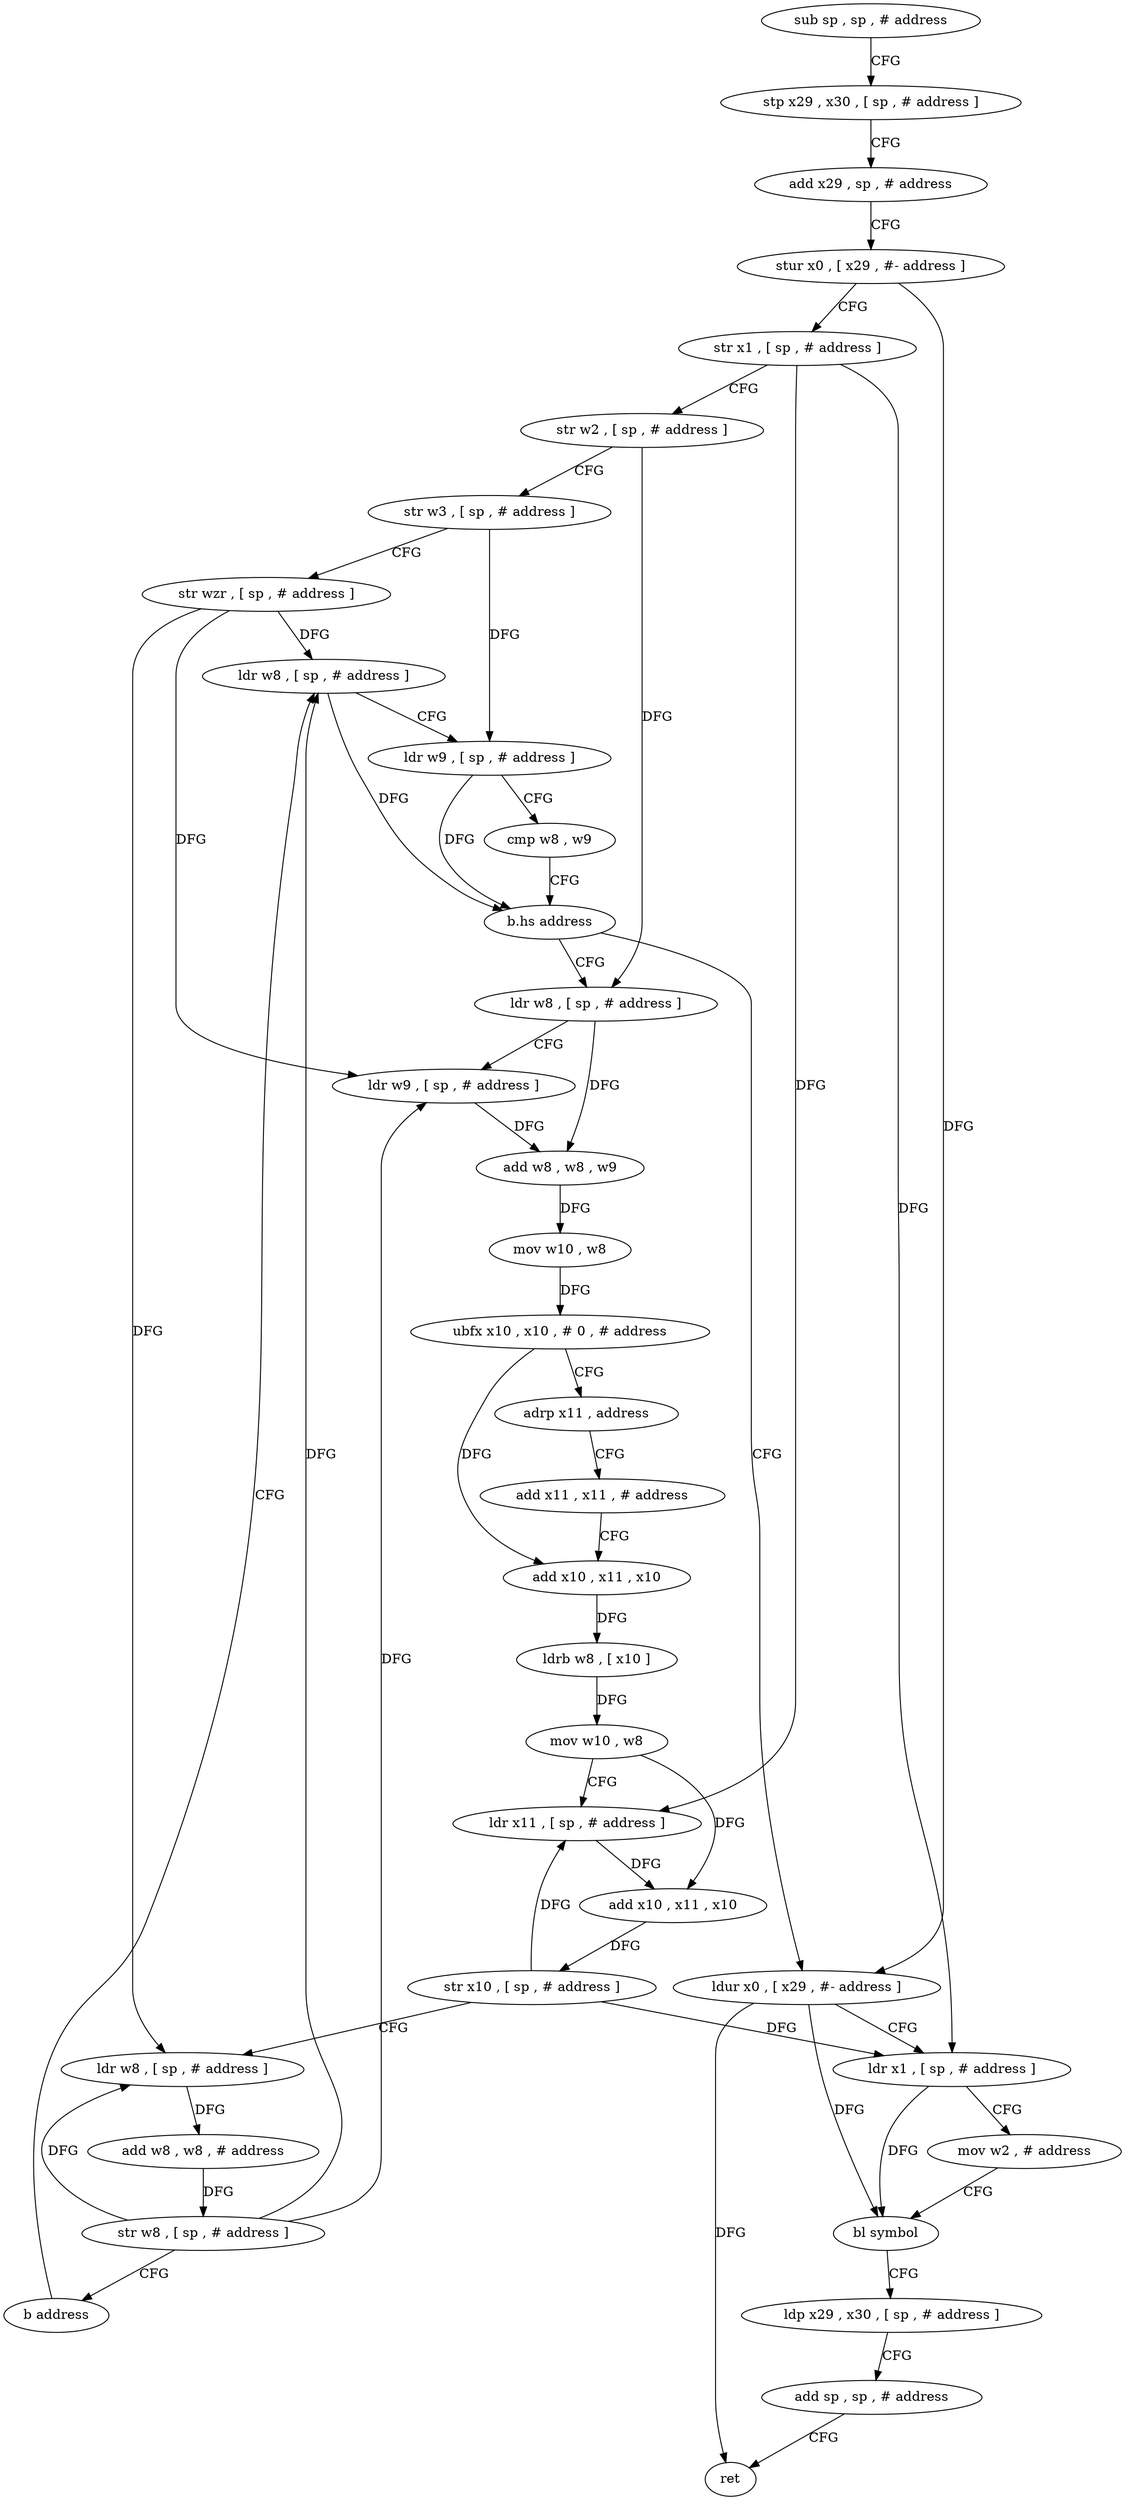 digraph "func" {
"4215968" [label = "sub sp , sp , # address" ]
"4215972" [label = "stp x29 , x30 , [ sp , # address ]" ]
"4215976" [label = "add x29 , sp , # address" ]
"4215980" [label = "stur x0 , [ x29 , #- address ]" ]
"4215984" [label = "str x1 , [ sp , # address ]" ]
"4215988" [label = "str w2 , [ sp , # address ]" ]
"4215992" [label = "str w3 , [ sp , # address ]" ]
"4215996" [label = "str wzr , [ sp , # address ]" ]
"4216000" [label = "ldr w8 , [ sp , # address ]" ]
"4216084" [label = "ldur x0 , [ x29 , #- address ]" ]
"4216088" [label = "ldr x1 , [ sp , # address ]" ]
"4216092" [label = "mov w2 , # address" ]
"4216096" [label = "bl symbol" ]
"4216100" [label = "ldp x29 , x30 , [ sp , # address ]" ]
"4216104" [label = "add sp , sp , # address" ]
"4216108" [label = "ret" ]
"4216016" [label = "ldr w8 , [ sp , # address ]" ]
"4216020" [label = "ldr w9 , [ sp , # address ]" ]
"4216024" [label = "add w8 , w8 , w9" ]
"4216028" [label = "mov w10 , w8" ]
"4216032" [label = "ubfx x10 , x10 , # 0 , # address" ]
"4216036" [label = "adrp x11 , address" ]
"4216040" [label = "add x11 , x11 , # address" ]
"4216044" [label = "add x10 , x11 , x10" ]
"4216048" [label = "ldrb w8 , [ x10 ]" ]
"4216052" [label = "mov w10 , w8" ]
"4216056" [label = "ldr x11 , [ sp , # address ]" ]
"4216060" [label = "add x10 , x11 , x10" ]
"4216064" [label = "str x10 , [ sp , # address ]" ]
"4216068" [label = "ldr w8 , [ sp , # address ]" ]
"4216072" [label = "add w8 , w8 , # address" ]
"4216076" [label = "str w8 , [ sp , # address ]" ]
"4216080" [label = "b address" ]
"4216004" [label = "ldr w9 , [ sp , # address ]" ]
"4216008" [label = "cmp w8 , w9" ]
"4216012" [label = "b.hs address" ]
"4215968" -> "4215972" [ label = "CFG" ]
"4215972" -> "4215976" [ label = "CFG" ]
"4215976" -> "4215980" [ label = "CFG" ]
"4215980" -> "4215984" [ label = "CFG" ]
"4215980" -> "4216084" [ label = "DFG" ]
"4215984" -> "4215988" [ label = "CFG" ]
"4215984" -> "4216088" [ label = "DFG" ]
"4215984" -> "4216056" [ label = "DFG" ]
"4215988" -> "4215992" [ label = "CFG" ]
"4215988" -> "4216016" [ label = "DFG" ]
"4215992" -> "4215996" [ label = "CFG" ]
"4215992" -> "4216004" [ label = "DFG" ]
"4215996" -> "4216000" [ label = "DFG" ]
"4215996" -> "4216020" [ label = "DFG" ]
"4215996" -> "4216068" [ label = "DFG" ]
"4216000" -> "4216004" [ label = "CFG" ]
"4216000" -> "4216012" [ label = "DFG" ]
"4216084" -> "4216088" [ label = "CFG" ]
"4216084" -> "4216096" [ label = "DFG" ]
"4216084" -> "4216108" [ label = "DFG" ]
"4216088" -> "4216092" [ label = "CFG" ]
"4216088" -> "4216096" [ label = "DFG" ]
"4216092" -> "4216096" [ label = "CFG" ]
"4216096" -> "4216100" [ label = "CFG" ]
"4216100" -> "4216104" [ label = "CFG" ]
"4216104" -> "4216108" [ label = "CFG" ]
"4216016" -> "4216020" [ label = "CFG" ]
"4216016" -> "4216024" [ label = "DFG" ]
"4216020" -> "4216024" [ label = "DFG" ]
"4216024" -> "4216028" [ label = "DFG" ]
"4216028" -> "4216032" [ label = "DFG" ]
"4216032" -> "4216036" [ label = "CFG" ]
"4216032" -> "4216044" [ label = "DFG" ]
"4216036" -> "4216040" [ label = "CFG" ]
"4216040" -> "4216044" [ label = "CFG" ]
"4216044" -> "4216048" [ label = "DFG" ]
"4216048" -> "4216052" [ label = "DFG" ]
"4216052" -> "4216056" [ label = "CFG" ]
"4216052" -> "4216060" [ label = "DFG" ]
"4216056" -> "4216060" [ label = "DFG" ]
"4216060" -> "4216064" [ label = "DFG" ]
"4216064" -> "4216068" [ label = "CFG" ]
"4216064" -> "4216088" [ label = "DFG" ]
"4216064" -> "4216056" [ label = "DFG" ]
"4216068" -> "4216072" [ label = "DFG" ]
"4216072" -> "4216076" [ label = "DFG" ]
"4216076" -> "4216080" [ label = "CFG" ]
"4216076" -> "4216000" [ label = "DFG" ]
"4216076" -> "4216020" [ label = "DFG" ]
"4216076" -> "4216068" [ label = "DFG" ]
"4216080" -> "4216000" [ label = "CFG" ]
"4216004" -> "4216008" [ label = "CFG" ]
"4216004" -> "4216012" [ label = "DFG" ]
"4216008" -> "4216012" [ label = "CFG" ]
"4216012" -> "4216084" [ label = "CFG" ]
"4216012" -> "4216016" [ label = "CFG" ]
}
